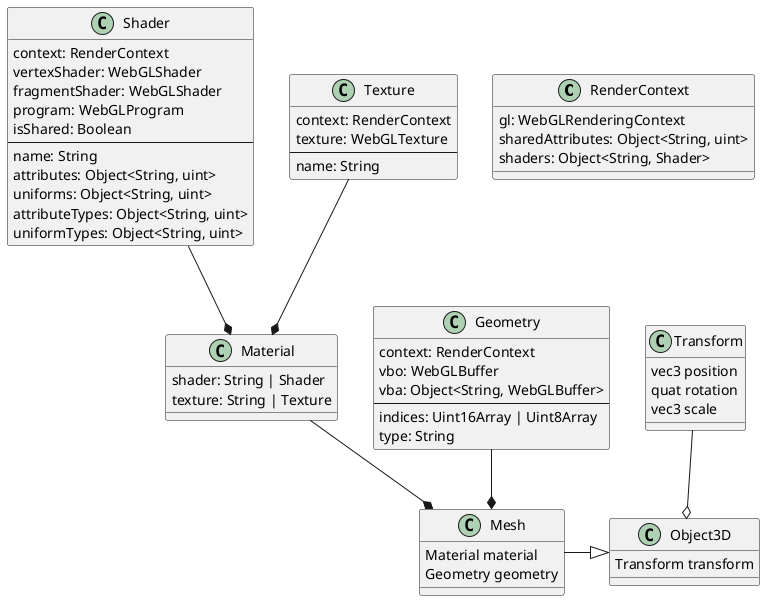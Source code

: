 @startuml

class RenderContext {
  gl: WebGLRenderingContext
  sharedAttributes: Object<String, uint>
  shaders: Object<String, Shader>
}

class Shader {
  context: RenderContext
  vertexShader: WebGLShader
  fragmentShader: WebGLShader
  program: WebGLProgram
  isShared: Boolean
  ---
  name: String
  attributes: Object<String, uint>
  uniforms: Object<String, uint>
  attributeTypes: Object<String, uint>
  uniformTypes: Object<String, uint>
}

class Texture {
  context: RenderContext
  texture: WebGLTexture
  ---
  name: String
}

class Material {
  shader: String | Shader
  texture: String | Texture
}

Shader --* Material
Texture --* Material

class Geometry {
  context: RenderContext
  vbo: WebGLBuffer
  vba: Object<String, WebGLBuffer>
  ---
  indices: Uint16Array | Uint8Array
  type: String
}

class Transform {
  vec3 position
  quat rotation
  vec3 scale
}

class Object3D {
  Transform transform
}

Transform --o Object3D

class Mesh {
  Material material
  Geometry geometry
}

Mesh -|> Object3D
Geometry --* Mesh
Material --* Mesh

@enduml
